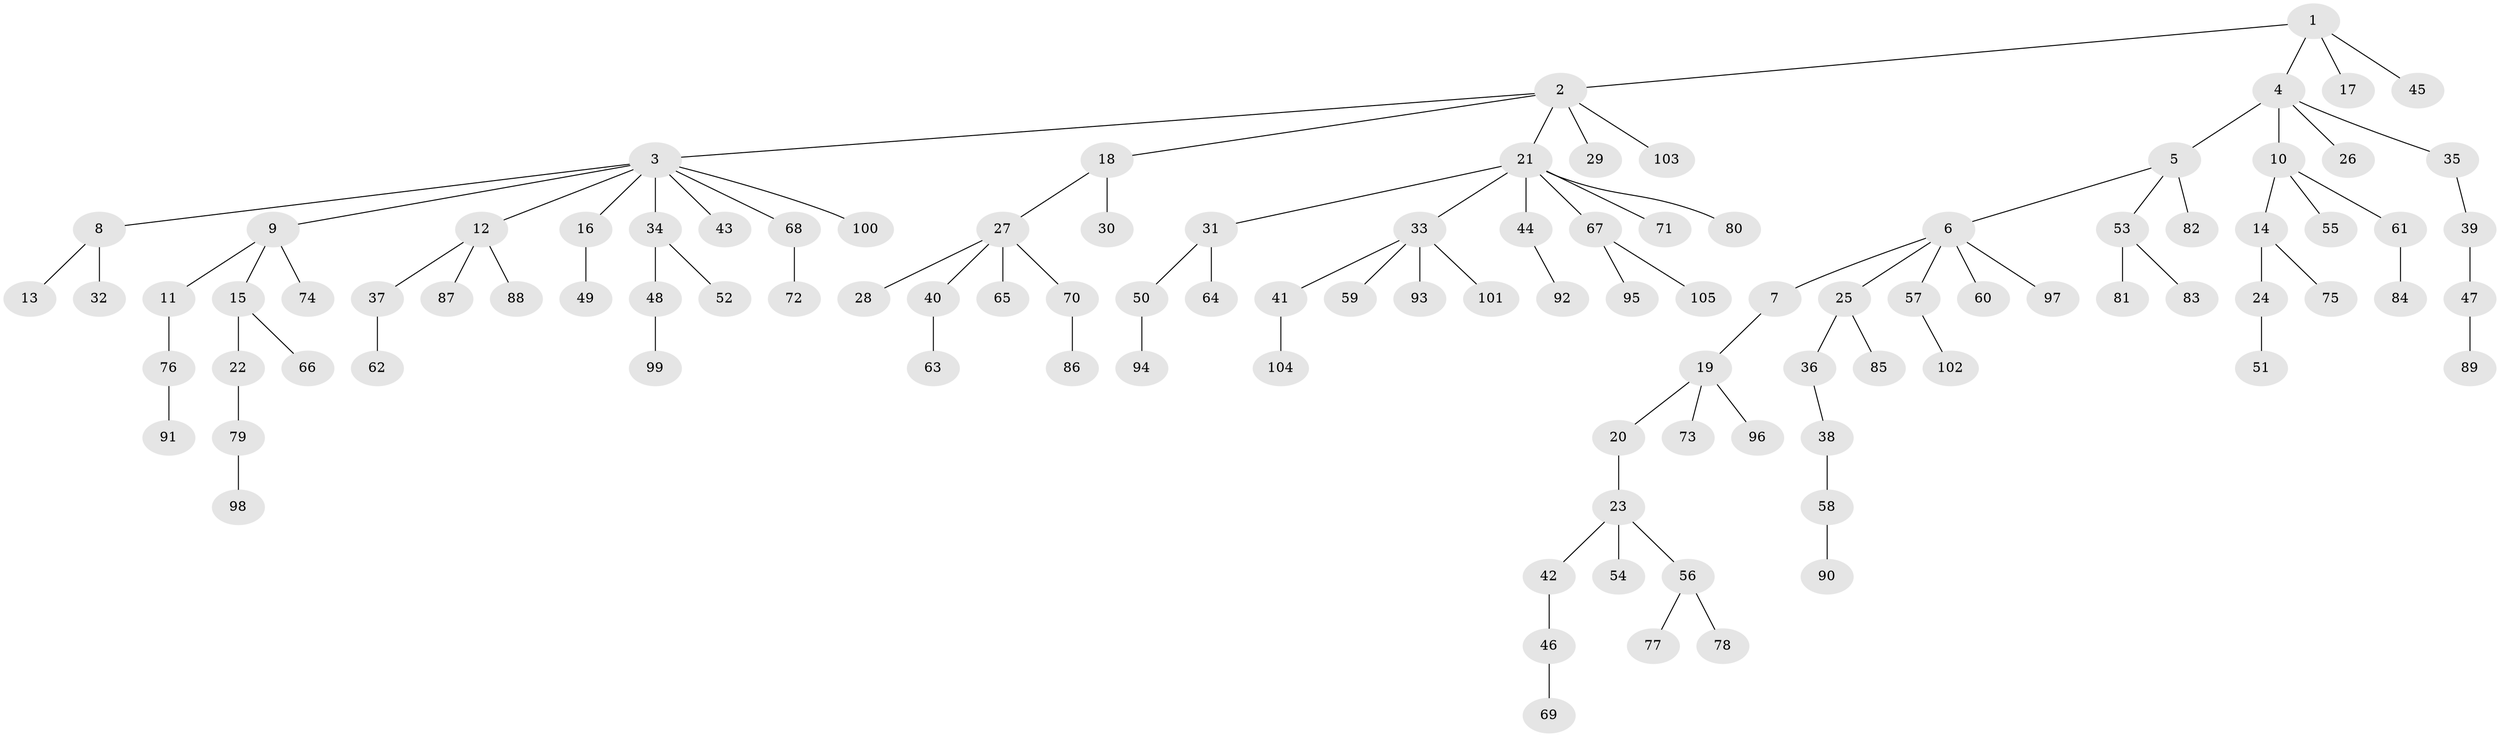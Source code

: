 // coarse degree distribution, {1: 0.967741935483871, 30: 0.03225806451612903}
// Generated by graph-tools (version 1.1) at 2025/55/03/04/25 21:55:53]
// undirected, 105 vertices, 104 edges
graph export_dot {
graph [start="1"]
  node [color=gray90,style=filled];
  1;
  2;
  3;
  4;
  5;
  6;
  7;
  8;
  9;
  10;
  11;
  12;
  13;
  14;
  15;
  16;
  17;
  18;
  19;
  20;
  21;
  22;
  23;
  24;
  25;
  26;
  27;
  28;
  29;
  30;
  31;
  32;
  33;
  34;
  35;
  36;
  37;
  38;
  39;
  40;
  41;
  42;
  43;
  44;
  45;
  46;
  47;
  48;
  49;
  50;
  51;
  52;
  53;
  54;
  55;
  56;
  57;
  58;
  59;
  60;
  61;
  62;
  63;
  64;
  65;
  66;
  67;
  68;
  69;
  70;
  71;
  72;
  73;
  74;
  75;
  76;
  77;
  78;
  79;
  80;
  81;
  82;
  83;
  84;
  85;
  86;
  87;
  88;
  89;
  90;
  91;
  92;
  93;
  94;
  95;
  96;
  97;
  98;
  99;
  100;
  101;
  102;
  103;
  104;
  105;
  1 -- 2;
  1 -- 4;
  1 -- 17;
  1 -- 45;
  2 -- 3;
  2 -- 18;
  2 -- 21;
  2 -- 29;
  2 -- 103;
  3 -- 8;
  3 -- 9;
  3 -- 12;
  3 -- 16;
  3 -- 34;
  3 -- 43;
  3 -- 68;
  3 -- 100;
  4 -- 5;
  4 -- 10;
  4 -- 26;
  4 -- 35;
  5 -- 6;
  5 -- 53;
  5 -- 82;
  6 -- 7;
  6 -- 25;
  6 -- 57;
  6 -- 60;
  6 -- 97;
  7 -- 19;
  8 -- 13;
  8 -- 32;
  9 -- 11;
  9 -- 15;
  9 -- 74;
  10 -- 14;
  10 -- 55;
  10 -- 61;
  11 -- 76;
  12 -- 37;
  12 -- 87;
  12 -- 88;
  14 -- 24;
  14 -- 75;
  15 -- 22;
  15 -- 66;
  16 -- 49;
  18 -- 27;
  18 -- 30;
  19 -- 20;
  19 -- 73;
  19 -- 96;
  20 -- 23;
  21 -- 31;
  21 -- 33;
  21 -- 44;
  21 -- 67;
  21 -- 71;
  21 -- 80;
  22 -- 79;
  23 -- 42;
  23 -- 54;
  23 -- 56;
  24 -- 51;
  25 -- 36;
  25 -- 85;
  27 -- 28;
  27 -- 40;
  27 -- 65;
  27 -- 70;
  31 -- 50;
  31 -- 64;
  33 -- 41;
  33 -- 59;
  33 -- 93;
  33 -- 101;
  34 -- 48;
  34 -- 52;
  35 -- 39;
  36 -- 38;
  37 -- 62;
  38 -- 58;
  39 -- 47;
  40 -- 63;
  41 -- 104;
  42 -- 46;
  44 -- 92;
  46 -- 69;
  47 -- 89;
  48 -- 99;
  50 -- 94;
  53 -- 81;
  53 -- 83;
  56 -- 77;
  56 -- 78;
  57 -- 102;
  58 -- 90;
  61 -- 84;
  67 -- 95;
  67 -- 105;
  68 -- 72;
  70 -- 86;
  76 -- 91;
  79 -- 98;
}
